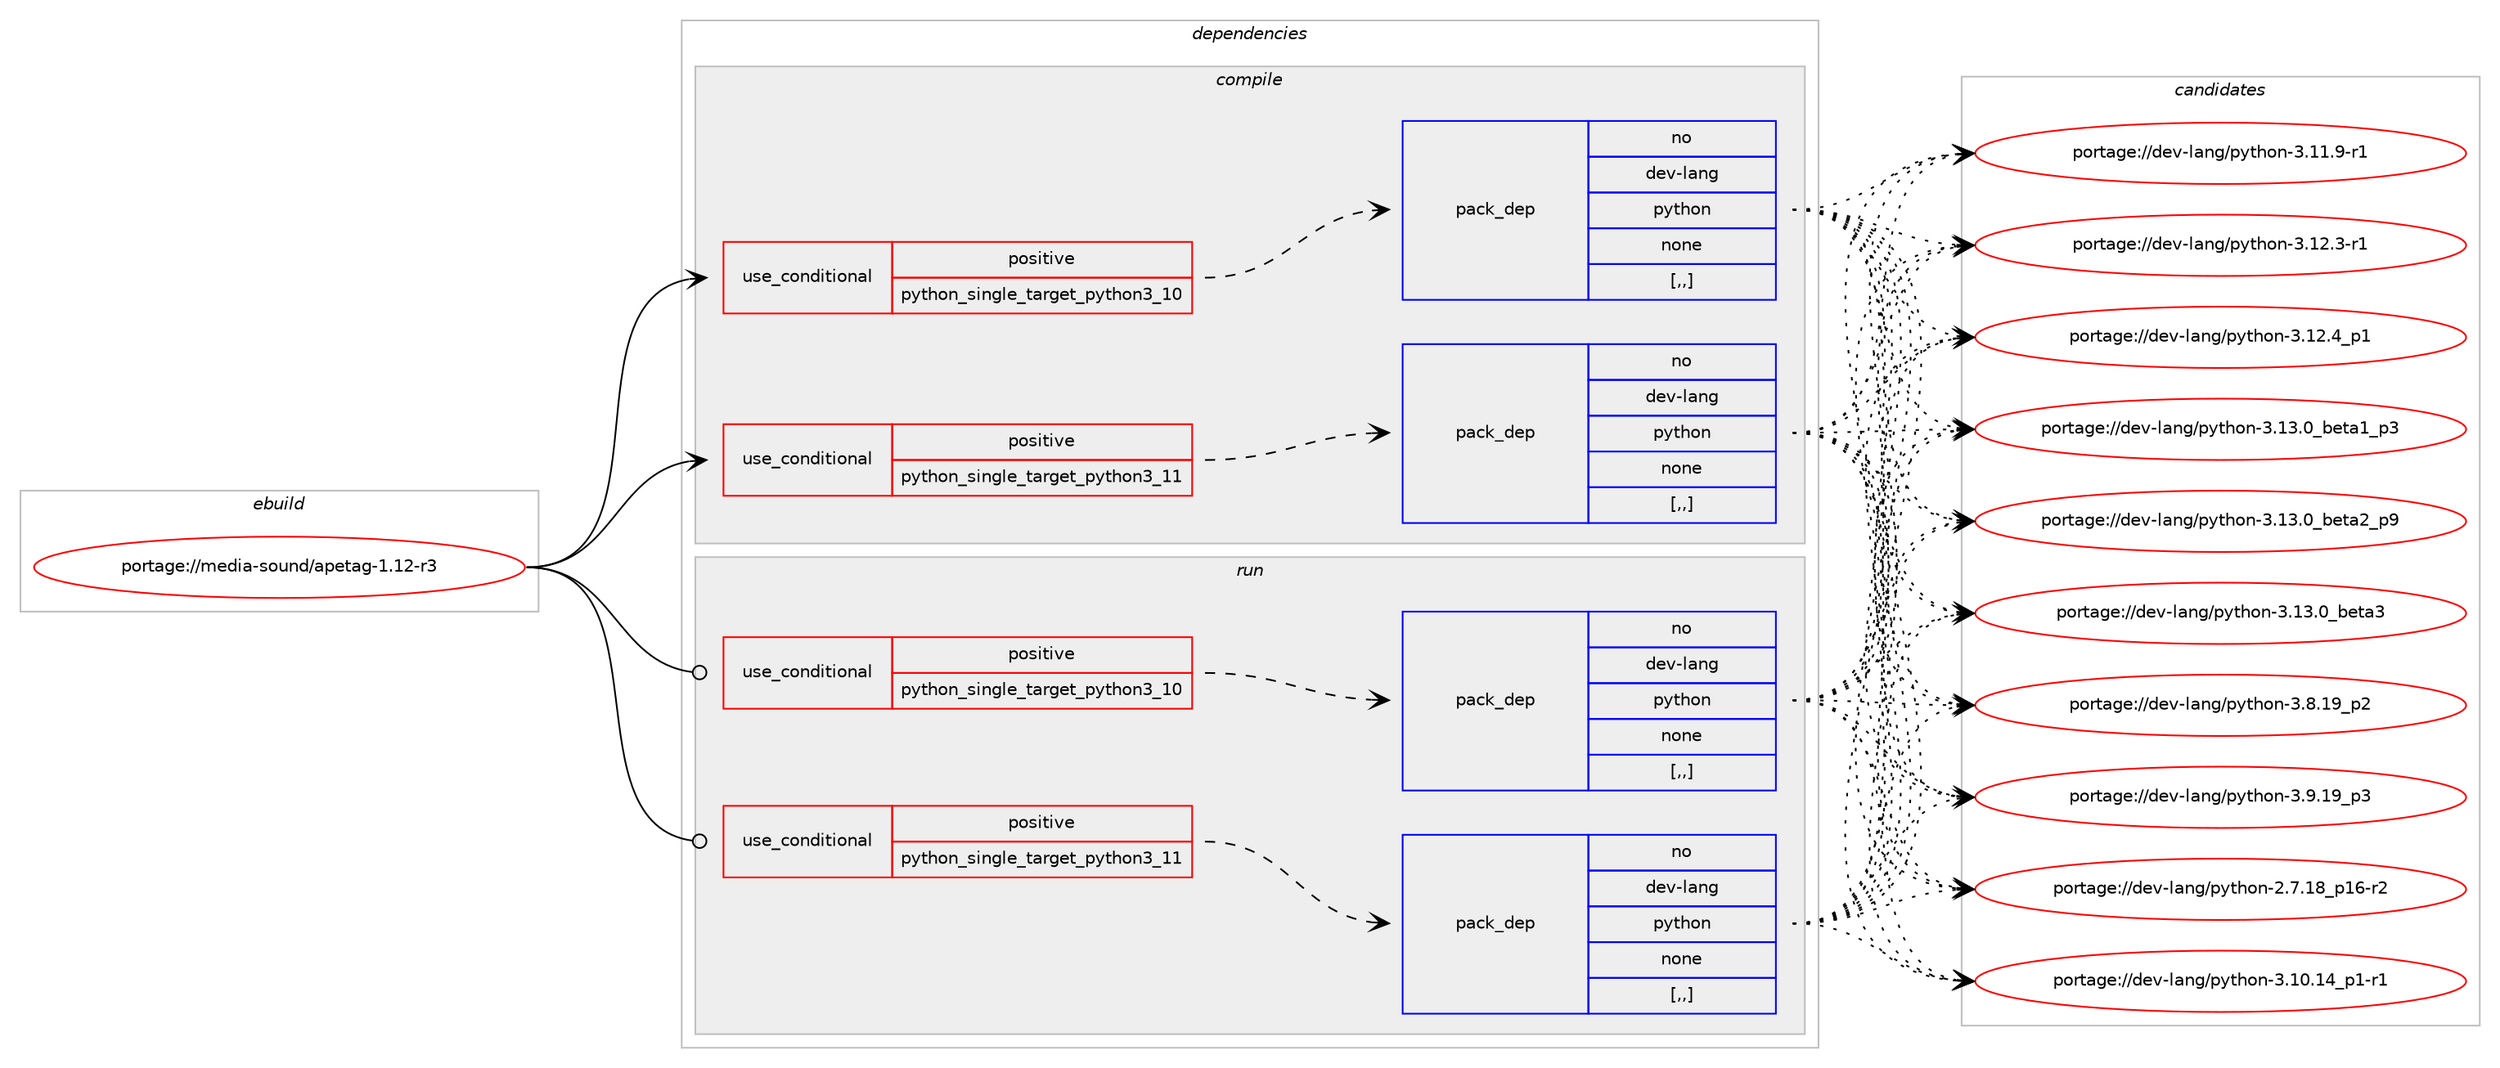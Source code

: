 digraph prolog {

# *************
# Graph options
# *************

newrank=true;
concentrate=true;
compound=true;
graph [rankdir=LR,fontname=Helvetica,fontsize=10,ranksep=1.5];#, ranksep=2.5, nodesep=0.2];
edge  [arrowhead=vee];
node  [fontname=Helvetica,fontsize=10];

# **********
# The ebuild
# **********

subgraph cluster_leftcol {
color=gray;
rank=same;
label=<<i>ebuild</i>>;
id [label="portage://media-sound/apetag-1.12-r3", color=red, width=4, href="../media-sound/apetag-1.12-r3.svg"];
}

# ****************
# The dependencies
# ****************

subgraph cluster_midcol {
color=gray;
label=<<i>dependencies</i>>;
subgraph cluster_compile {
fillcolor="#eeeeee";
style=filled;
label=<<i>compile</i>>;
subgraph cond77048 {
dependency304537 [label=<<TABLE BORDER="0" CELLBORDER="1" CELLSPACING="0" CELLPADDING="4"><TR><TD ROWSPAN="3" CELLPADDING="10">use_conditional</TD></TR><TR><TD>positive</TD></TR><TR><TD>python_single_target_python3_10</TD></TR></TABLE>>, shape=none, color=red];
subgraph pack225119 {
dependency304538 [label=<<TABLE BORDER="0" CELLBORDER="1" CELLSPACING="0" CELLPADDING="4" WIDTH="220"><TR><TD ROWSPAN="6" CELLPADDING="30">pack_dep</TD></TR><TR><TD WIDTH="110">no</TD></TR><TR><TD>dev-lang</TD></TR><TR><TD>python</TD></TR><TR><TD>none</TD></TR><TR><TD>[,,]</TD></TR></TABLE>>, shape=none, color=blue];
}
dependency304537:e -> dependency304538:w [weight=20,style="dashed",arrowhead="vee"];
}
id:e -> dependency304537:w [weight=20,style="solid",arrowhead="vee"];
subgraph cond77049 {
dependency304539 [label=<<TABLE BORDER="0" CELLBORDER="1" CELLSPACING="0" CELLPADDING="4"><TR><TD ROWSPAN="3" CELLPADDING="10">use_conditional</TD></TR><TR><TD>positive</TD></TR><TR><TD>python_single_target_python3_11</TD></TR></TABLE>>, shape=none, color=red];
subgraph pack225120 {
dependency304540 [label=<<TABLE BORDER="0" CELLBORDER="1" CELLSPACING="0" CELLPADDING="4" WIDTH="220"><TR><TD ROWSPAN="6" CELLPADDING="30">pack_dep</TD></TR><TR><TD WIDTH="110">no</TD></TR><TR><TD>dev-lang</TD></TR><TR><TD>python</TD></TR><TR><TD>none</TD></TR><TR><TD>[,,]</TD></TR></TABLE>>, shape=none, color=blue];
}
dependency304539:e -> dependency304540:w [weight=20,style="dashed",arrowhead="vee"];
}
id:e -> dependency304539:w [weight=20,style="solid",arrowhead="vee"];
}
subgraph cluster_compileandrun {
fillcolor="#eeeeee";
style=filled;
label=<<i>compile and run</i>>;
}
subgraph cluster_run {
fillcolor="#eeeeee";
style=filled;
label=<<i>run</i>>;
subgraph cond77050 {
dependency304541 [label=<<TABLE BORDER="0" CELLBORDER="1" CELLSPACING="0" CELLPADDING="4"><TR><TD ROWSPAN="3" CELLPADDING="10">use_conditional</TD></TR><TR><TD>positive</TD></TR><TR><TD>python_single_target_python3_10</TD></TR></TABLE>>, shape=none, color=red];
subgraph pack225121 {
dependency304542 [label=<<TABLE BORDER="0" CELLBORDER="1" CELLSPACING="0" CELLPADDING="4" WIDTH="220"><TR><TD ROWSPAN="6" CELLPADDING="30">pack_dep</TD></TR><TR><TD WIDTH="110">no</TD></TR><TR><TD>dev-lang</TD></TR><TR><TD>python</TD></TR><TR><TD>none</TD></TR><TR><TD>[,,]</TD></TR></TABLE>>, shape=none, color=blue];
}
dependency304541:e -> dependency304542:w [weight=20,style="dashed",arrowhead="vee"];
}
id:e -> dependency304541:w [weight=20,style="solid",arrowhead="odot"];
subgraph cond77051 {
dependency304543 [label=<<TABLE BORDER="0" CELLBORDER="1" CELLSPACING="0" CELLPADDING="4"><TR><TD ROWSPAN="3" CELLPADDING="10">use_conditional</TD></TR><TR><TD>positive</TD></TR><TR><TD>python_single_target_python3_11</TD></TR></TABLE>>, shape=none, color=red];
subgraph pack225122 {
dependency304544 [label=<<TABLE BORDER="0" CELLBORDER="1" CELLSPACING="0" CELLPADDING="4" WIDTH="220"><TR><TD ROWSPAN="6" CELLPADDING="30">pack_dep</TD></TR><TR><TD WIDTH="110">no</TD></TR><TR><TD>dev-lang</TD></TR><TR><TD>python</TD></TR><TR><TD>none</TD></TR><TR><TD>[,,]</TD></TR></TABLE>>, shape=none, color=blue];
}
dependency304543:e -> dependency304544:w [weight=20,style="dashed",arrowhead="vee"];
}
id:e -> dependency304543:w [weight=20,style="solid",arrowhead="odot"];
}
}

# **************
# The candidates
# **************

subgraph cluster_choices {
rank=same;
color=gray;
label=<<i>candidates</i>>;

subgraph choice225119 {
color=black;
nodesep=1;
choice100101118451089711010347112121116104111110455046554649569511249544511450 [label="portage://dev-lang/python-2.7.18_p16-r2", color=red, width=4,href="../dev-lang/python-2.7.18_p16-r2.svg"];
choice100101118451089711010347112121116104111110455146494846495295112494511449 [label="portage://dev-lang/python-3.10.14_p1-r1", color=red, width=4,href="../dev-lang/python-3.10.14_p1-r1.svg"];
choice100101118451089711010347112121116104111110455146494946574511449 [label="portage://dev-lang/python-3.11.9-r1", color=red, width=4,href="../dev-lang/python-3.11.9-r1.svg"];
choice100101118451089711010347112121116104111110455146495046514511449 [label="portage://dev-lang/python-3.12.3-r1", color=red, width=4,href="../dev-lang/python-3.12.3-r1.svg"];
choice100101118451089711010347112121116104111110455146495046529511249 [label="portage://dev-lang/python-3.12.4_p1", color=red, width=4,href="../dev-lang/python-3.12.4_p1.svg"];
choice10010111845108971101034711212111610411111045514649514648959810111697499511251 [label="portage://dev-lang/python-3.13.0_beta1_p3", color=red, width=4,href="../dev-lang/python-3.13.0_beta1_p3.svg"];
choice10010111845108971101034711212111610411111045514649514648959810111697509511257 [label="portage://dev-lang/python-3.13.0_beta2_p9", color=red, width=4,href="../dev-lang/python-3.13.0_beta2_p9.svg"];
choice1001011184510897110103471121211161041111104551464951464895981011169751 [label="portage://dev-lang/python-3.13.0_beta3", color=red, width=4,href="../dev-lang/python-3.13.0_beta3.svg"];
choice100101118451089711010347112121116104111110455146564649579511250 [label="portage://dev-lang/python-3.8.19_p2", color=red, width=4,href="../dev-lang/python-3.8.19_p2.svg"];
choice100101118451089711010347112121116104111110455146574649579511251 [label="portage://dev-lang/python-3.9.19_p3", color=red, width=4,href="../dev-lang/python-3.9.19_p3.svg"];
dependency304538:e -> choice100101118451089711010347112121116104111110455046554649569511249544511450:w [style=dotted,weight="100"];
dependency304538:e -> choice100101118451089711010347112121116104111110455146494846495295112494511449:w [style=dotted,weight="100"];
dependency304538:e -> choice100101118451089711010347112121116104111110455146494946574511449:w [style=dotted,weight="100"];
dependency304538:e -> choice100101118451089711010347112121116104111110455146495046514511449:w [style=dotted,weight="100"];
dependency304538:e -> choice100101118451089711010347112121116104111110455146495046529511249:w [style=dotted,weight="100"];
dependency304538:e -> choice10010111845108971101034711212111610411111045514649514648959810111697499511251:w [style=dotted,weight="100"];
dependency304538:e -> choice10010111845108971101034711212111610411111045514649514648959810111697509511257:w [style=dotted,weight="100"];
dependency304538:e -> choice1001011184510897110103471121211161041111104551464951464895981011169751:w [style=dotted,weight="100"];
dependency304538:e -> choice100101118451089711010347112121116104111110455146564649579511250:w [style=dotted,weight="100"];
dependency304538:e -> choice100101118451089711010347112121116104111110455146574649579511251:w [style=dotted,weight="100"];
}
subgraph choice225120 {
color=black;
nodesep=1;
choice100101118451089711010347112121116104111110455046554649569511249544511450 [label="portage://dev-lang/python-2.7.18_p16-r2", color=red, width=4,href="../dev-lang/python-2.7.18_p16-r2.svg"];
choice100101118451089711010347112121116104111110455146494846495295112494511449 [label="portage://dev-lang/python-3.10.14_p1-r1", color=red, width=4,href="../dev-lang/python-3.10.14_p1-r1.svg"];
choice100101118451089711010347112121116104111110455146494946574511449 [label="portage://dev-lang/python-3.11.9-r1", color=red, width=4,href="../dev-lang/python-3.11.9-r1.svg"];
choice100101118451089711010347112121116104111110455146495046514511449 [label="portage://dev-lang/python-3.12.3-r1", color=red, width=4,href="../dev-lang/python-3.12.3-r1.svg"];
choice100101118451089711010347112121116104111110455146495046529511249 [label="portage://dev-lang/python-3.12.4_p1", color=red, width=4,href="../dev-lang/python-3.12.4_p1.svg"];
choice10010111845108971101034711212111610411111045514649514648959810111697499511251 [label="portage://dev-lang/python-3.13.0_beta1_p3", color=red, width=4,href="../dev-lang/python-3.13.0_beta1_p3.svg"];
choice10010111845108971101034711212111610411111045514649514648959810111697509511257 [label="portage://dev-lang/python-3.13.0_beta2_p9", color=red, width=4,href="../dev-lang/python-3.13.0_beta2_p9.svg"];
choice1001011184510897110103471121211161041111104551464951464895981011169751 [label="portage://dev-lang/python-3.13.0_beta3", color=red, width=4,href="../dev-lang/python-3.13.0_beta3.svg"];
choice100101118451089711010347112121116104111110455146564649579511250 [label="portage://dev-lang/python-3.8.19_p2", color=red, width=4,href="../dev-lang/python-3.8.19_p2.svg"];
choice100101118451089711010347112121116104111110455146574649579511251 [label="portage://dev-lang/python-3.9.19_p3", color=red, width=4,href="../dev-lang/python-3.9.19_p3.svg"];
dependency304540:e -> choice100101118451089711010347112121116104111110455046554649569511249544511450:w [style=dotted,weight="100"];
dependency304540:e -> choice100101118451089711010347112121116104111110455146494846495295112494511449:w [style=dotted,weight="100"];
dependency304540:e -> choice100101118451089711010347112121116104111110455146494946574511449:w [style=dotted,weight="100"];
dependency304540:e -> choice100101118451089711010347112121116104111110455146495046514511449:w [style=dotted,weight="100"];
dependency304540:e -> choice100101118451089711010347112121116104111110455146495046529511249:w [style=dotted,weight="100"];
dependency304540:e -> choice10010111845108971101034711212111610411111045514649514648959810111697499511251:w [style=dotted,weight="100"];
dependency304540:e -> choice10010111845108971101034711212111610411111045514649514648959810111697509511257:w [style=dotted,weight="100"];
dependency304540:e -> choice1001011184510897110103471121211161041111104551464951464895981011169751:w [style=dotted,weight="100"];
dependency304540:e -> choice100101118451089711010347112121116104111110455146564649579511250:w [style=dotted,weight="100"];
dependency304540:e -> choice100101118451089711010347112121116104111110455146574649579511251:w [style=dotted,weight="100"];
}
subgraph choice225121 {
color=black;
nodesep=1;
choice100101118451089711010347112121116104111110455046554649569511249544511450 [label="portage://dev-lang/python-2.7.18_p16-r2", color=red, width=4,href="../dev-lang/python-2.7.18_p16-r2.svg"];
choice100101118451089711010347112121116104111110455146494846495295112494511449 [label="portage://dev-lang/python-3.10.14_p1-r1", color=red, width=4,href="../dev-lang/python-3.10.14_p1-r1.svg"];
choice100101118451089711010347112121116104111110455146494946574511449 [label="portage://dev-lang/python-3.11.9-r1", color=red, width=4,href="../dev-lang/python-3.11.9-r1.svg"];
choice100101118451089711010347112121116104111110455146495046514511449 [label="portage://dev-lang/python-3.12.3-r1", color=red, width=4,href="../dev-lang/python-3.12.3-r1.svg"];
choice100101118451089711010347112121116104111110455146495046529511249 [label="portage://dev-lang/python-3.12.4_p1", color=red, width=4,href="../dev-lang/python-3.12.4_p1.svg"];
choice10010111845108971101034711212111610411111045514649514648959810111697499511251 [label="portage://dev-lang/python-3.13.0_beta1_p3", color=red, width=4,href="../dev-lang/python-3.13.0_beta1_p3.svg"];
choice10010111845108971101034711212111610411111045514649514648959810111697509511257 [label="portage://dev-lang/python-3.13.0_beta2_p9", color=red, width=4,href="../dev-lang/python-3.13.0_beta2_p9.svg"];
choice1001011184510897110103471121211161041111104551464951464895981011169751 [label="portage://dev-lang/python-3.13.0_beta3", color=red, width=4,href="../dev-lang/python-3.13.0_beta3.svg"];
choice100101118451089711010347112121116104111110455146564649579511250 [label="portage://dev-lang/python-3.8.19_p2", color=red, width=4,href="../dev-lang/python-3.8.19_p2.svg"];
choice100101118451089711010347112121116104111110455146574649579511251 [label="portage://dev-lang/python-3.9.19_p3", color=red, width=4,href="../dev-lang/python-3.9.19_p3.svg"];
dependency304542:e -> choice100101118451089711010347112121116104111110455046554649569511249544511450:w [style=dotted,weight="100"];
dependency304542:e -> choice100101118451089711010347112121116104111110455146494846495295112494511449:w [style=dotted,weight="100"];
dependency304542:e -> choice100101118451089711010347112121116104111110455146494946574511449:w [style=dotted,weight="100"];
dependency304542:e -> choice100101118451089711010347112121116104111110455146495046514511449:w [style=dotted,weight="100"];
dependency304542:e -> choice100101118451089711010347112121116104111110455146495046529511249:w [style=dotted,weight="100"];
dependency304542:e -> choice10010111845108971101034711212111610411111045514649514648959810111697499511251:w [style=dotted,weight="100"];
dependency304542:e -> choice10010111845108971101034711212111610411111045514649514648959810111697509511257:w [style=dotted,weight="100"];
dependency304542:e -> choice1001011184510897110103471121211161041111104551464951464895981011169751:w [style=dotted,weight="100"];
dependency304542:e -> choice100101118451089711010347112121116104111110455146564649579511250:w [style=dotted,weight="100"];
dependency304542:e -> choice100101118451089711010347112121116104111110455146574649579511251:w [style=dotted,weight="100"];
}
subgraph choice225122 {
color=black;
nodesep=1;
choice100101118451089711010347112121116104111110455046554649569511249544511450 [label="portage://dev-lang/python-2.7.18_p16-r2", color=red, width=4,href="../dev-lang/python-2.7.18_p16-r2.svg"];
choice100101118451089711010347112121116104111110455146494846495295112494511449 [label="portage://dev-lang/python-3.10.14_p1-r1", color=red, width=4,href="../dev-lang/python-3.10.14_p1-r1.svg"];
choice100101118451089711010347112121116104111110455146494946574511449 [label="portage://dev-lang/python-3.11.9-r1", color=red, width=4,href="../dev-lang/python-3.11.9-r1.svg"];
choice100101118451089711010347112121116104111110455146495046514511449 [label="portage://dev-lang/python-3.12.3-r1", color=red, width=4,href="../dev-lang/python-3.12.3-r1.svg"];
choice100101118451089711010347112121116104111110455146495046529511249 [label="portage://dev-lang/python-3.12.4_p1", color=red, width=4,href="../dev-lang/python-3.12.4_p1.svg"];
choice10010111845108971101034711212111610411111045514649514648959810111697499511251 [label="portage://dev-lang/python-3.13.0_beta1_p3", color=red, width=4,href="../dev-lang/python-3.13.0_beta1_p3.svg"];
choice10010111845108971101034711212111610411111045514649514648959810111697509511257 [label="portage://dev-lang/python-3.13.0_beta2_p9", color=red, width=4,href="../dev-lang/python-3.13.0_beta2_p9.svg"];
choice1001011184510897110103471121211161041111104551464951464895981011169751 [label="portage://dev-lang/python-3.13.0_beta3", color=red, width=4,href="../dev-lang/python-3.13.0_beta3.svg"];
choice100101118451089711010347112121116104111110455146564649579511250 [label="portage://dev-lang/python-3.8.19_p2", color=red, width=4,href="../dev-lang/python-3.8.19_p2.svg"];
choice100101118451089711010347112121116104111110455146574649579511251 [label="portage://dev-lang/python-3.9.19_p3", color=red, width=4,href="../dev-lang/python-3.9.19_p3.svg"];
dependency304544:e -> choice100101118451089711010347112121116104111110455046554649569511249544511450:w [style=dotted,weight="100"];
dependency304544:e -> choice100101118451089711010347112121116104111110455146494846495295112494511449:w [style=dotted,weight="100"];
dependency304544:e -> choice100101118451089711010347112121116104111110455146494946574511449:w [style=dotted,weight="100"];
dependency304544:e -> choice100101118451089711010347112121116104111110455146495046514511449:w [style=dotted,weight="100"];
dependency304544:e -> choice100101118451089711010347112121116104111110455146495046529511249:w [style=dotted,weight="100"];
dependency304544:e -> choice10010111845108971101034711212111610411111045514649514648959810111697499511251:w [style=dotted,weight="100"];
dependency304544:e -> choice10010111845108971101034711212111610411111045514649514648959810111697509511257:w [style=dotted,weight="100"];
dependency304544:e -> choice1001011184510897110103471121211161041111104551464951464895981011169751:w [style=dotted,weight="100"];
dependency304544:e -> choice100101118451089711010347112121116104111110455146564649579511250:w [style=dotted,weight="100"];
dependency304544:e -> choice100101118451089711010347112121116104111110455146574649579511251:w [style=dotted,weight="100"];
}
}

}

